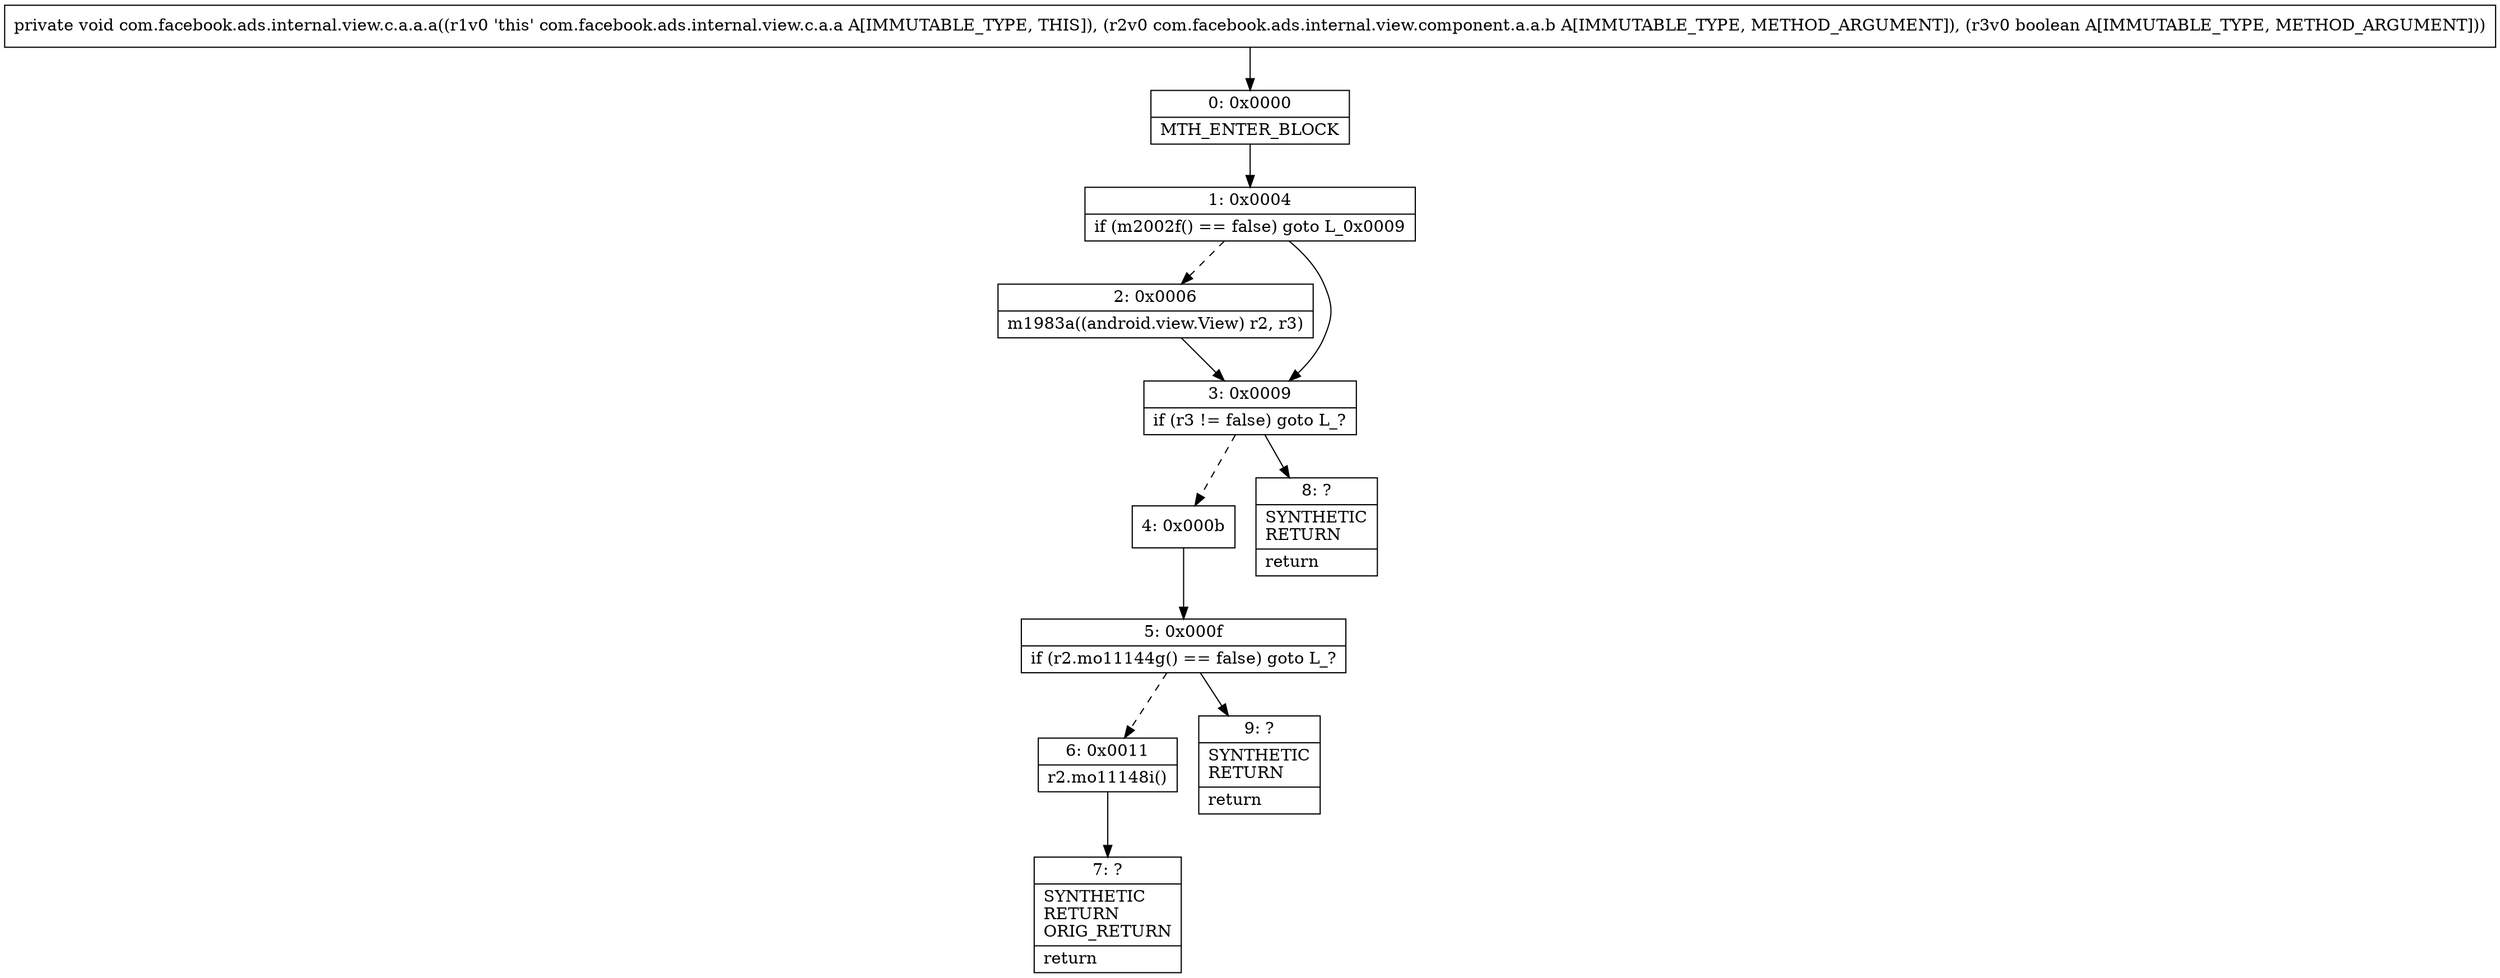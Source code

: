 digraph "CFG forcom.facebook.ads.internal.view.c.a.a.a(Lcom\/facebook\/ads\/internal\/view\/component\/a\/a\/b;Z)V" {
Node_0 [shape=record,label="{0\:\ 0x0000|MTH_ENTER_BLOCK\l}"];
Node_1 [shape=record,label="{1\:\ 0x0004|if (m2002f() == false) goto L_0x0009\l}"];
Node_2 [shape=record,label="{2\:\ 0x0006|m1983a((android.view.View) r2, r3)\l}"];
Node_3 [shape=record,label="{3\:\ 0x0009|if (r3 != false) goto L_?\l}"];
Node_4 [shape=record,label="{4\:\ 0x000b}"];
Node_5 [shape=record,label="{5\:\ 0x000f|if (r2.mo11144g() == false) goto L_?\l}"];
Node_6 [shape=record,label="{6\:\ 0x0011|r2.mo11148i()\l}"];
Node_7 [shape=record,label="{7\:\ ?|SYNTHETIC\lRETURN\lORIG_RETURN\l|return\l}"];
Node_8 [shape=record,label="{8\:\ ?|SYNTHETIC\lRETURN\l|return\l}"];
Node_9 [shape=record,label="{9\:\ ?|SYNTHETIC\lRETURN\l|return\l}"];
MethodNode[shape=record,label="{private void com.facebook.ads.internal.view.c.a.a.a((r1v0 'this' com.facebook.ads.internal.view.c.a.a A[IMMUTABLE_TYPE, THIS]), (r2v0 com.facebook.ads.internal.view.component.a.a.b A[IMMUTABLE_TYPE, METHOD_ARGUMENT]), (r3v0 boolean A[IMMUTABLE_TYPE, METHOD_ARGUMENT])) }"];
MethodNode -> Node_0;
Node_0 -> Node_1;
Node_1 -> Node_2[style=dashed];
Node_1 -> Node_3;
Node_2 -> Node_3;
Node_3 -> Node_4[style=dashed];
Node_3 -> Node_8;
Node_4 -> Node_5;
Node_5 -> Node_6[style=dashed];
Node_5 -> Node_9;
Node_6 -> Node_7;
}

